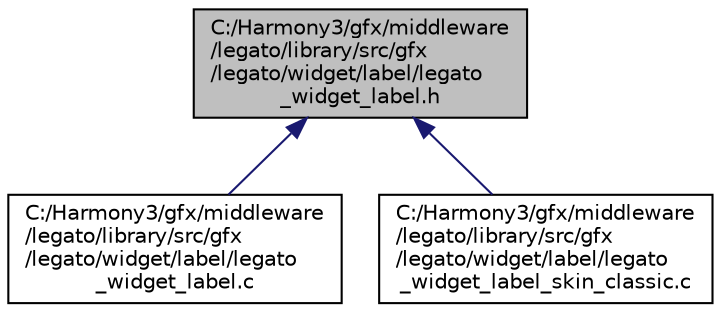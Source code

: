 digraph "C:/Harmony3/gfx/middleware/legato/library/src/gfx/legato/widget/label/legato_widget_label.h"
{
 // LATEX_PDF_SIZE
  edge [fontname="Helvetica",fontsize="10",labelfontname="Helvetica",labelfontsize="10"];
  node [fontname="Helvetica",fontsize="10",shape=record];
  Node1 [label="C:/Harmony3/gfx/middleware\l/legato/library/src/gfx\l/legato/widget/label/legato\l_widget_label.h",height=0.2,width=0.4,color="black", fillcolor="grey75", style="filled", fontcolor="black",tooltip=" "];
  Node1 -> Node2 [dir="back",color="midnightblue",fontsize="10",style="solid",fontname="Helvetica"];
  Node2 [label="C:/Harmony3/gfx/middleware\l/legato/library/src/gfx\l/legato/widget/label/legato\l_widget_label.c",height=0.2,width=0.4,color="black", fillcolor="white", style="filled",URL="$legato__widget__label_8c.html",tooltip=" "];
  Node1 -> Node3 [dir="back",color="midnightblue",fontsize="10",style="solid",fontname="Helvetica"];
  Node3 [label="C:/Harmony3/gfx/middleware\l/legato/library/src/gfx\l/legato/widget/label/legato\l_widget_label_skin_classic.c",height=0.2,width=0.4,color="black", fillcolor="white", style="filled",URL="$legato__widget__label__skin__classic_8c.html",tooltip=" "];
}
